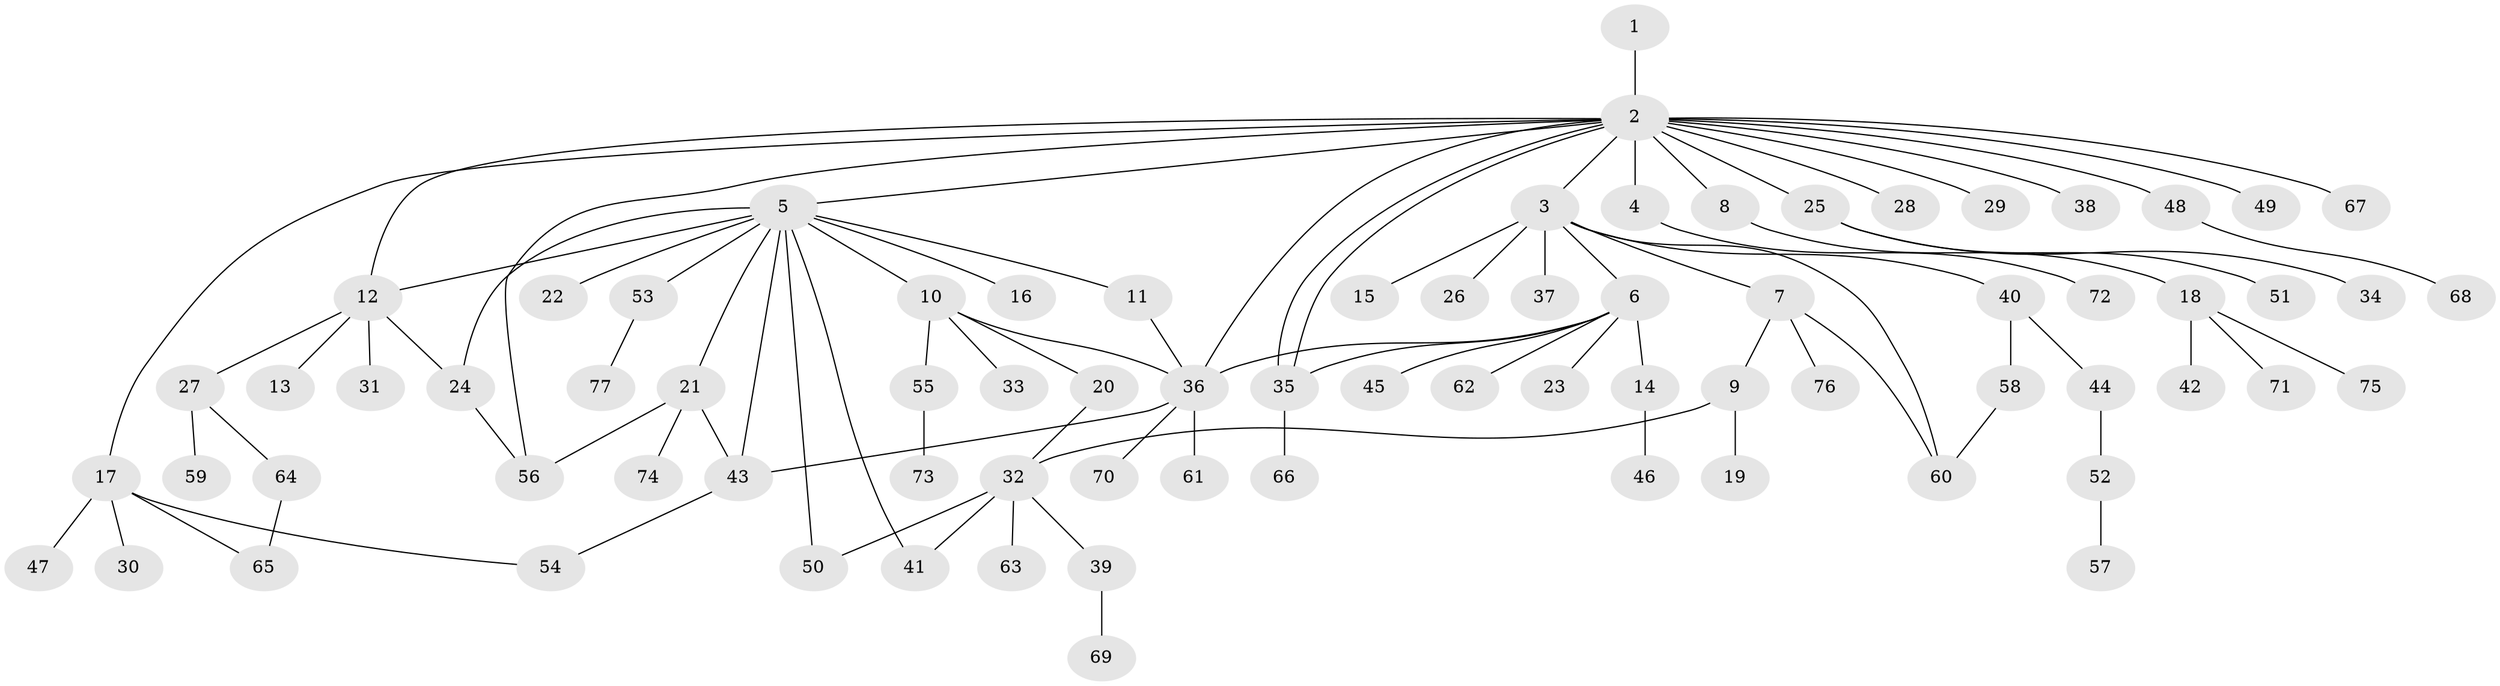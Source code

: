 // coarse degree distribution, {2: 0.16129032258064516, 11: 0.03225806451612903, 5: 0.06451612903225806, 1: 0.3225806451612903, 8: 0.03225806451612903, 4: 0.12903225806451613, 3: 0.22580645161290322, 6: 0.03225806451612903}
// Generated by graph-tools (version 1.1) at 2025/50/03/04/25 22:50:35]
// undirected, 77 vertices, 94 edges
graph export_dot {
  node [color=gray90,style=filled];
  1;
  2;
  3;
  4;
  5;
  6;
  7;
  8;
  9;
  10;
  11;
  12;
  13;
  14;
  15;
  16;
  17;
  18;
  19;
  20;
  21;
  22;
  23;
  24;
  25;
  26;
  27;
  28;
  29;
  30;
  31;
  32;
  33;
  34;
  35;
  36;
  37;
  38;
  39;
  40;
  41;
  42;
  43;
  44;
  45;
  46;
  47;
  48;
  49;
  50;
  51;
  52;
  53;
  54;
  55;
  56;
  57;
  58;
  59;
  60;
  61;
  62;
  63;
  64;
  65;
  66;
  67;
  68;
  69;
  70;
  71;
  72;
  73;
  74;
  75;
  76;
  77;
  1 -- 2;
  2 -- 3;
  2 -- 4;
  2 -- 5;
  2 -- 8;
  2 -- 12;
  2 -- 17;
  2 -- 25;
  2 -- 28;
  2 -- 29;
  2 -- 35;
  2 -- 35;
  2 -- 36;
  2 -- 38;
  2 -- 48;
  2 -- 49;
  2 -- 56;
  2 -- 67;
  3 -- 6;
  3 -- 7;
  3 -- 15;
  3 -- 26;
  3 -- 37;
  3 -- 40;
  3 -- 60;
  4 -- 72;
  5 -- 10;
  5 -- 11;
  5 -- 12;
  5 -- 16;
  5 -- 21;
  5 -- 22;
  5 -- 24;
  5 -- 41;
  5 -- 43;
  5 -- 50;
  5 -- 53;
  6 -- 14;
  6 -- 23;
  6 -- 35;
  6 -- 36;
  6 -- 45;
  6 -- 62;
  7 -- 9;
  7 -- 60;
  7 -- 76;
  8 -- 18;
  9 -- 19;
  9 -- 32;
  10 -- 20;
  10 -- 33;
  10 -- 36;
  10 -- 55;
  11 -- 36;
  12 -- 13;
  12 -- 24;
  12 -- 27;
  12 -- 31;
  14 -- 46;
  17 -- 30;
  17 -- 47;
  17 -- 54;
  17 -- 65;
  18 -- 42;
  18 -- 71;
  18 -- 75;
  20 -- 32;
  21 -- 43;
  21 -- 56;
  21 -- 74;
  24 -- 56;
  25 -- 34;
  25 -- 51;
  27 -- 59;
  27 -- 64;
  32 -- 39;
  32 -- 41;
  32 -- 50;
  32 -- 63;
  35 -- 66;
  36 -- 43;
  36 -- 61;
  36 -- 70;
  39 -- 69;
  40 -- 44;
  40 -- 58;
  43 -- 54;
  44 -- 52;
  48 -- 68;
  52 -- 57;
  53 -- 77;
  55 -- 73;
  58 -- 60;
  64 -- 65;
}
